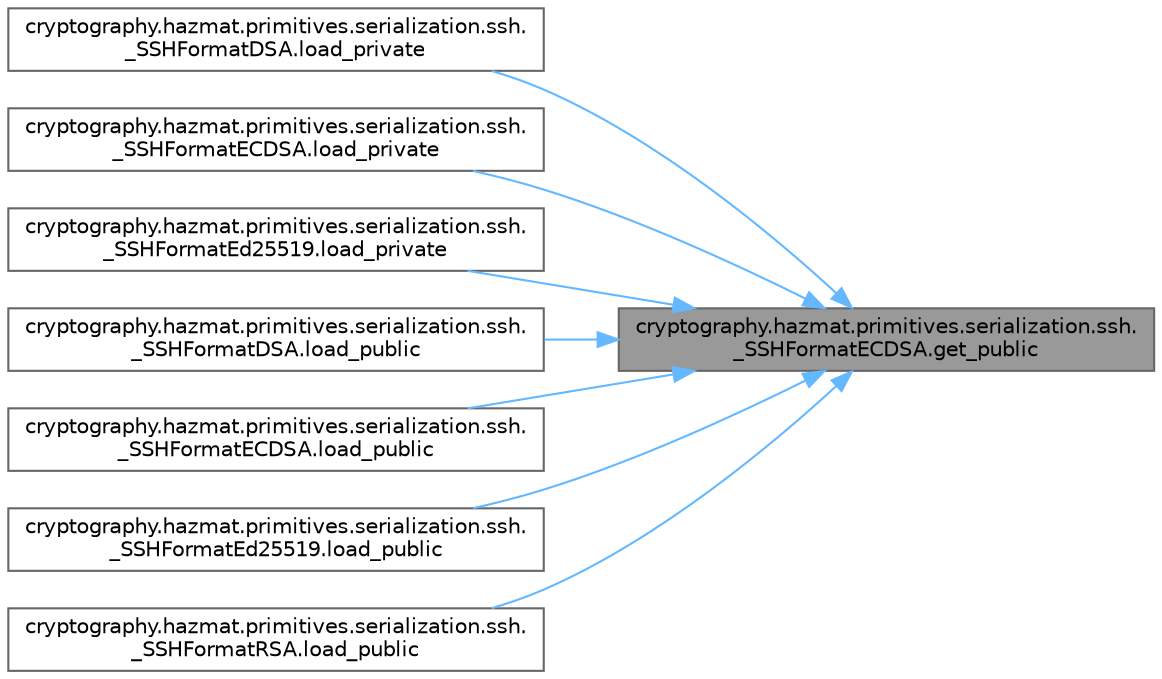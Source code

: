 digraph "cryptography.hazmat.primitives.serialization.ssh._SSHFormatECDSA.get_public"
{
 // LATEX_PDF_SIZE
  bgcolor="transparent";
  edge [fontname=Helvetica,fontsize=10,labelfontname=Helvetica,labelfontsize=10];
  node [fontname=Helvetica,fontsize=10,shape=box,height=0.2,width=0.4];
  rankdir="RL";
  Node1 [id="Node000001",label="cryptography.hazmat.primitives.serialization.ssh.\l_SSHFormatECDSA.get_public",height=0.2,width=0.4,color="gray40", fillcolor="grey60", style="filled", fontcolor="black",tooltip=" "];
  Node1 -> Node2 [id="edge1_Node000001_Node000002",dir="back",color="steelblue1",style="solid",tooltip=" "];
  Node2 [id="Node000002",label="cryptography.hazmat.primitives.serialization.ssh.\l_SSHFormatDSA.load_private",height=0.2,width=0.4,color="grey40", fillcolor="white", style="filled",URL="$classcryptography_1_1hazmat_1_1primitives_1_1serialization_1_1ssh_1_1___s_s_h_format_d_s_a.html#a774f1529c4fd920bf6379383bfc8b747",tooltip=" "];
  Node1 -> Node3 [id="edge2_Node000001_Node000003",dir="back",color="steelblue1",style="solid",tooltip=" "];
  Node3 [id="Node000003",label="cryptography.hazmat.primitives.serialization.ssh.\l_SSHFormatECDSA.load_private",height=0.2,width=0.4,color="grey40", fillcolor="white", style="filled",URL="$classcryptography_1_1hazmat_1_1primitives_1_1serialization_1_1ssh_1_1___s_s_h_format_e_c_d_s_a.html#ae38ac5272d32bb21c7c097bbb9ab10cb",tooltip=" "];
  Node1 -> Node4 [id="edge3_Node000001_Node000004",dir="back",color="steelblue1",style="solid",tooltip=" "];
  Node4 [id="Node000004",label="cryptography.hazmat.primitives.serialization.ssh.\l_SSHFormatEd25519.load_private",height=0.2,width=0.4,color="grey40", fillcolor="white", style="filled",URL="$classcryptography_1_1hazmat_1_1primitives_1_1serialization_1_1ssh_1_1___s_s_h_format_ed25519.html#ae11a3b32cd2eb102e70753c5724841df",tooltip=" "];
  Node1 -> Node5 [id="edge4_Node000001_Node000005",dir="back",color="steelblue1",style="solid",tooltip=" "];
  Node5 [id="Node000005",label="cryptography.hazmat.primitives.serialization.ssh.\l_SSHFormatDSA.load_public",height=0.2,width=0.4,color="grey40", fillcolor="white", style="filled",URL="$classcryptography_1_1hazmat_1_1primitives_1_1serialization_1_1ssh_1_1___s_s_h_format_d_s_a.html#a06a7bfba961022185be9762dd0e2e8b6",tooltip=" "];
  Node1 -> Node6 [id="edge5_Node000001_Node000006",dir="back",color="steelblue1",style="solid",tooltip=" "];
  Node6 [id="Node000006",label="cryptography.hazmat.primitives.serialization.ssh.\l_SSHFormatECDSA.load_public",height=0.2,width=0.4,color="grey40", fillcolor="white", style="filled",URL="$classcryptography_1_1hazmat_1_1primitives_1_1serialization_1_1ssh_1_1___s_s_h_format_e_c_d_s_a.html#a7a9ef61d7ea5609c25b59d35d07c6b9a",tooltip=" "];
  Node1 -> Node7 [id="edge6_Node000001_Node000007",dir="back",color="steelblue1",style="solid",tooltip=" "];
  Node7 [id="Node000007",label="cryptography.hazmat.primitives.serialization.ssh.\l_SSHFormatEd25519.load_public",height=0.2,width=0.4,color="grey40", fillcolor="white", style="filled",URL="$classcryptography_1_1hazmat_1_1primitives_1_1serialization_1_1ssh_1_1___s_s_h_format_ed25519.html#a63d9071b6d751240827852b9ddadfc38",tooltip=" "];
  Node1 -> Node8 [id="edge7_Node000001_Node000008",dir="back",color="steelblue1",style="solid",tooltip=" "];
  Node8 [id="Node000008",label="cryptography.hazmat.primitives.serialization.ssh.\l_SSHFormatRSA.load_public",height=0.2,width=0.4,color="grey40", fillcolor="white", style="filled",URL="$classcryptography_1_1hazmat_1_1primitives_1_1serialization_1_1ssh_1_1___s_s_h_format_r_s_a.html#ac32b2d59b68207f2e0345ca04ad2b543",tooltip=" "];
}
